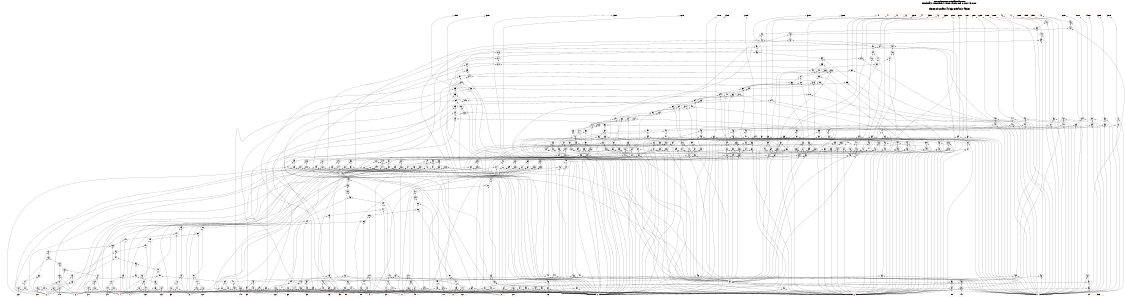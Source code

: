 # Network structure generated by ABC

digraph network {
size = "7.5,10";
center = true;
edge [dir = back];

{
  node [shape = plaintext];
  edge [style = invis];
  LevelTitle1 [label=""];
  LevelTitle2 [label=""];
  Level46 [label = ""];
  Level45 [label = ""];
  Level44 [label = ""];
  Level43 [label = ""];
  Level42 [label = ""];
  Level41 [label = ""];
  Level40 [label = ""];
  Level39 [label = ""];
  Level38 [label = ""];
  Level37 [label = ""];
  Level36 [label = ""];
  Level35 [label = ""];
  Level34 [label = ""];
  Level33 [label = ""];
  Level32 [label = ""];
  Level31 [label = ""];
  Level30 [label = ""];
  Level29 [label = ""];
  Level28 [label = ""];
  Level27 [label = ""];
  Level26 [label = ""];
  Level25 [label = ""];
  Level24 [label = ""];
  Level23 [label = ""];
  Level22 [label = ""];
  Level21 [label = ""];
  Level20 [label = ""];
  Level19 [label = ""];
  Level18 [label = ""];
  Level17 [label = ""];
  Level16 [label = ""];
  Level15 [label = ""];
  Level14 [label = ""];
  Level13 [label = ""];
  Level12 [label = ""];
  Level11 [label = ""];
  Level10 [label = ""];
  Level9 [label = ""];
  Level8 [label = ""];
  Level7 [label = ""];
  Level6 [label = ""];
  Level5 [label = ""];
  Level4 [label = ""];
  Level3 [label = ""];
  Level2 [label = ""];
  Level1 [label = ""];
  Level0 [label = ""];
  LevelTitle1 ->  LevelTitle2 ->  Level46 ->  Level45 ->  Level44 ->  Level43 ->  Level42 ->  Level41 ->  Level40 ->  Level39 ->  Level38 ->  Level37 ->  Level36 ->  Level35 ->  Level34 ->  Level33 ->  Level32 ->  Level31 ->  Level30 ->  Level29 ->  Level28 ->  Level27 ->  Level26 ->  Level25 ->  Level24 ->  Level23 ->  Level22 ->  Level21 ->  Level20 ->  Level19 ->  Level18 ->  Level17 ->  Level16 ->  Level15 ->  Level14 ->  Level13 ->  Level12 ->  Level11 ->  Level10 ->  Level9 ->  Level8 ->  Level7 ->  Level6 ->  Level5 ->  Level4 ->  Level3 ->  Level2 ->  Level1 ->  Level0;
}

{
  rank = same;
  LevelTitle1;
  title1 [shape=plaintext,
          fontsize=20,
          fontname = "Times-Roman",
          label="Network structure visualized by ABC\nBenchmark \"Min_Max9_4\". Time was Thu Oct  8 20:27:43 2020. "
         ];
}

{
  rank = same;
  LevelTitle2;
  title2 [shape=plaintext,
          fontsize=18,
          fontname = "Times-Roman",
          label="The network contains 440 logic nodes and 27 latches.\n"
         ];
}

{
  rank = same;
  Level46;
  Node14 [label = "40", shape = invtriangle, color = coral, fillcolor = coral];
  Node15 [label = "41", shape = invtriangle, color = coral, fillcolor = coral];
  Node16 [label = "42", shape = invtriangle, color = coral, fillcolor = coral];
  Node17 [label = "43", shape = invtriangle, color = coral, fillcolor = coral];
  Node18 [label = "44", shape = invtriangle, color = coral, fillcolor = coral];
  Node19 [label = "45", shape = invtriangle, color = coral, fillcolor = coral];
  Node20 [label = "46", shape = invtriangle, color = coral, fillcolor = coral];
  Node21 [label = "47", shape = invtriangle, color = coral, fillcolor = coral];
  Node22 [label = "48", shape = invtriangle, color = coral, fillcolor = coral];
  Node24 [label = "13L_in", shape = box, color = coral, fillcolor = coral];
  Node27 [label = "14L_in", shape = box, color = coral, fillcolor = coral];
  Node30 [label = "15L_in", shape = box, color = coral, fillcolor = coral];
  Node33 [label = "16L_in", shape = box, color = coral, fillcolor = coral];
  Node36 [label = "17L_in", shape = box, color = coral, fillcolor = coral];
  Node39 [label = "18L_in", shape = box, color = coral, fillcolor = coral];
  Node42 [label = "19L_in", shape = box, color = coral, fillcolor = coral];
  Node45 [label = "20L_in", shape = box, color = coral, fillcolor = coral];
  Node48 [label = "21L_in", shape = box, color = coral, fillcolor = coral];
  Node51 [label = "22L_in", shape = box, color = coral, fillcolor = coral];
  Node54 [label = "23L_in", shape = box, color = coral, fillcolor = coral];
  Node57 [label = "24L_in", shape = box, color = coral, fillcolor = coral];
  Node60 [label = "25L_in", shape = box, color = coral, fillcolor = coral];
  Node63 [label = "26L_in", shape = box, color = coral, fillcolor = coral];
  Node66 [label = "27L_in", shape = box, color = coral, fillcolor = coral];
  Node69 [label = "28L_in", shape = box, color = coral, fillcolor = coral];
  Node72 [label = "29L_in", shape = box, color = coral, fillcolor = coral];
  Node75 [label = "30L_in", shape = box, color = coral, fillcolor = coral];
  Node78 [label = "31L_in", shape = box, color = coral, fillcolor = coral];
  Node81 [label = "32L_in", shape = box, color = coral, fillcolor = coral];
  Node84 [label = "33L_in", shape = box, color = coral, fillcolor = coral];
  Node87 [label = "34L_in", shape = box, color = coral, fillcolor = coral];
  Node90 [label = "35L_in", shape = box, color = coral, fillcolor = coral];
  Node93 [label = "36L_in", shape = box, color = coral, fillcolor = coral];
  Node96 [label = "37L_in", shape = box, color = coral, fillcolor = coral];
  Node99 [label = "38L_in", shape = box, color = coral, fillcolor = coral];
  Node102 [label = "39L_in", shape = box, color = coral, fillcolor = coral];
}

{
  rank = same;
  Level45;
  Node426 [label = "426\n", shape = ellipse];
  Node435 [label = "435\n", shape = ellipse];
}

{
  rank = same;
  Level44;
  Node425 [label = "425\n", shape = ellipse];
  Node434 [label = "434\n", shape = ellipse];
}

{
  rank = same;
  Level43;
  Node400 [label = "400\n", shape = ellipse];
  Node423 [label = "423\n", shape = ellipse];
  Node432 [label = "432\n", shape = ellipse];
}

{
  rank = same;
  Level42;
  Node399 [label = "399\n", shape = ellipse];
  Node422 [label = "422\n", shape = ellipse];
  Node431 [label = "431\n", shape = ellipse];
}

{
  rank = same;
  Level41;
  Node374 [label = "374\n", shape = ellipse];
  Node397 [label = "397\n", shape = ellipse];
  Node420 [label = "420\n", shape = ellipse];
  Node429 [label = "429\n", shape = ellipse];
}

{
  rank = same;
  Level40;
  Node373 [label = "373\n", shape = ellipse];
  Node396 [label = "396\n", shape = ellipse];
  Node419 [label = "419\n", shape = ellipse];
  Node428 [label = "428\n", shape = ellipse];
}

{
  rank = same;
  Level39;
  Node348 [label = "348\n", shape = ellipse];
  Node371 [label = "371\n", shape = ellipse];
  Node394 [label = "394\n", shape = ellipse];
  Node414 [label = "414\n", shape = ellipse];
  Node418 [label = "418\n", shape = ellipse];
  Node427 [label = "427\n", shape = ellipse];
}

{
  rank = same;
  Level38;
  Node347 [label = "347\n", shape = ellipse];
  Node370 [label = "370\n", shape = ellipse];
  Node393 [label = "393\n", shape = ellipse];
  Node402 [label = "402\n", shape = ellipse];
}

{
  rank = same;
  Level37;
  Node322 [label = "322\n", shape = ellipse];
  Node345 [label = "345\n", shape = ellipse];
  Node368 [label = "368\n", shape = ellipse];
  Node388 [label = "388\n", shape = ellipse];
  Node392 [label = "392\n", shape = ellipse];
  Node401 [label = "401\n", shape = ellipse];
}

{
  rank = same;
  Level36;
  Node321 [label = "321\n", shape = ellipse];
  Node344 [label = "344\n", shape = ellipse];
  Node367 [label = "367\n", shape = ellipse];
  Node376 [label = "376\n", shape = ellipse];
}

{
  rank = same;
  Level35;
  Node296 [label = "296\n", shape = ellipse];
  Node319 [label = "319\n", shape = ellipse];
  Node342 [label = "342\n", shape = ellipse];
  Node362 [label = "362\n", shape = ellipse];
  Node366 [label = "366\n", shape = ellipse];
  Node375 [label = "375\n", shape = ellipse];
}

{
  rank = same;
  Level34;
  Node295 [label = "295\n", shape = ellipse];
  Node318 [label = "318\n", shape = ellipse];
  Node341 [label = "341\n", shape = ellipse];
  Node350 [label = "350\n", shape = ellipse];
}

{
  rank = same;
  Level33;
  Node270 [label = "270\n", shape = ellipse];
  Node293 [label = "293\n", shape = ellipse];
  Node316 [label = "316\n", shape = ellipse];
  Node336 [label = "336\n", shape = ellipse];
  Node340 [label = "340\n", shape = ellipse];
  Node349 [label = "349\n", shape = ellipse];
}

{
  rank = same;
  Level32;
  Node244 [label = "244\n", shape = ellipse];
  Node269 [label = "269\n", shape = ellipse];
  Node292 [label = "292\n", shape = ellipse];
  Node315 [label = "315\n", shape = ellipse];
  Node324 [label = "324\n", shape = ellipse];
}

{
  rank = same;
  Level31;
  Node243 [label = "243\n", shape = ellipse];
  Node267 [label = "267\n", shape = ellipse];
  Node290 [label = "290\n", shape = ellipse];
  Node310 [label = "310\n", shape = ellipse];
  Node314 [label = "314\n", shape = ellipse];
  Node323 [label = "323\n", shape = ellipse];
}

{
  rank = same;
  Level30;
  Node241 [label = "241\n", shape = ellipse];
  Node266 [label = "266\n", shape = ellipse];
  Node289 [label = "289\n", shape = ellipse];
  Node298 [label = "298\n", shape = ellipse];
}

{
  rank = same;
  Level29;
  Node240 [label = "240\n", shape = ellipse];
  Node264 [label = "264\n", shape = ellipse];
  Node284 [label = "284\n", shape = ellipse];
  Node288 [label = "288\n", shape = ellipse];
  Node297 [label = "297\n", shape = ellipse];
  Node468 [label = "468\n", shape = ellipse];
  Node474 [label = "474\n", shape = ellipse];
  Node480 [label = "480\n", shape = ellipse];
  Node486 [label = "486\n", shape = ellipse];
  Node492 [label = "492\n", shape = ellipse];
  Node498 [label = "498\n", shape = ellipse];
  Node504 [label = "504\n", shape = ellipse];
  Node510 [label = "510\n", shape = ellipse];
  Node516 [label = "516\n", shape = ellipse];
}

{
  rank = same;
  Level28;
  Node238 [label = "238\n", shape = ellipse];
  Node263 [label = "263\n", shape = ellipse];
  Node272 [label = "272\n", shape = ellipse];
  Node467 [label = "467\n", shape = ellipse];
  Node473 [label = "473\n", shape = ellipse];
  Node479 [label = "479\n", shape = ellipse];
  Node485 [label = "485\n", shape = ellipse];
  Node491 [label = "491\n", shape = ellipse];
  Node497 [label = "497\n", shape = ellipse];
  Node503 [label = "503\n", shape = ellipse];
  Node509 [label = "509\n", shape = ellipse];
  Node515 [label = "515\n", shape = ellipse];
}

{
  rank = same;
  Level27;
  Node237 [label = "237\n", shape = ellipse];
  Node258 [label = "258\n", shape = ellipse];
  Node262 [label = "262\n", shape = ellipse];
  Node271 [label = "271\n", shape = ellipse];
  Node466 [label = "466\n", shape = ellipse];
  Node472 [label = "472\n", shape = ellipse];
  Node478 [label = "478\n", shape = ellipse];
  Node484 [label = "484\n", shape = ellipse];
  Node490 [label = "490\n", shape = ellipse];
  Node496 [label = "496\n", shape = ellipse];
  Node502 [label = "502\n", shape = ellipse];
  Node508 [label = "508\n", shape = ellipse];
  Node514 [label = "514\n", shape = ellipse];
}

{
  rank = same;
  Level26;
  Node232 [label = "232\n", shape = ellipse];
  Node236 [label = "236\n", shape = ellipse];
  Node246 [label = "246\n", shape = ellipse];
  Node465 [label = "465\n", shape = ellipse];
  Node471 [label = "471\n", shape = ellipse];
  Node477 [label = "477\n", shape = ellipse];
  Node483 [label = "483\n", shape = ellipse];
  Node489 [label = "489\n", shape = ellipse];
  Node495 [label = "495\n", shape = ellipse];
  Node501 [label = "501\n", shape = ellipse];
  Node507 [label = "507\n", shape = ellipse];
  Node513 [label = "513\n", shape = ellipse];
  Node519 [label = "519\n", shape = ellipse];
  Node522 [label = "522\n", shape = ellipse];
  Node525 [label = "525\n", shape = ellipse];
  Node528 [label = "528\n", shape = ellipse];
  Node531 [label = "531\n", shape = ellipse];
  Node534 [label = "534\n", shape = ellipse];
  Node537 [label = "537\n", shape = ellipse];
  Node540 [label = "540\n", shape = ellipse];
  Node543 [label = "543\n", shape = ellipse];
}

{
  rank = same;
  Level25;
  Node231 [label = "231\n", shape = ellipse];
  Node235 [label = "235\n", shape = ellipse];
  Node245 [label = "245\n", shape = ellipse];
  Node257 [label = "257\n", shape = ellipse];
  Node261 [label = "261\n", shape = ellipse];
  Node283 [label = "283\n", shape = ellipse];
  Node287 [label = "287\n", shape = ellipse];
  Node309 [label = "309\n", shape = ellipse];
  Node313 [label = "313\n", shape = ellipse];
  Node335 [label = "335\n", shape = ellipse];
  Node339 [label = "339\n", shape = ellipse];
  Node361 [label = "361\n", shape = ellipse];
  Node365 [label = "365\n", shape = ellipse];
  Node387 [label = "387\n", shape = ellipse];
  Node391 [label = "391\n", shape = ellipse];
  Node413 [label = "413\n", shape = ellipse];
  Node417 [label = "417\n", shape = ellipse];
  Node464 [label = "464\n", shape = ellipse];
  Node470 [label = "470\n", shape = ellipse];
  Node476 [label = "476\n", shape = ellipse];
  Node482 [label = "482\n", shape = ellipse];
  Node488 [label = "488\n", shape = ellipse];
  Node494 [label = "494\n", shape = ellipse];
  Node500 [label = "500\n", shape = ellipse];
  Node506 [label = "506\n", shape = ellipse];
  Node512 [label = "512\n", shape = ellipse];
  Node518 [label = "518\n", shape = ellipse];
  Node521 [label = "521\n", shape = ellipse];
  Node524 [label = "524\n", shape = ellipse];
  Node527 [label = "527\n", shape = ellipse];
  Node530 [label = "530\n", shape = ellipse];
  Node533 [label = "533\n", shape = ellipse];
  Node536 [label = "536\n", shape = ellipse];
  Node539 [label = "539\n", shape = ellipse];
  Node542 [label = "542\n", shape = ellipse];
}

{
  rank = same;
  Level24;
  Node220 [label = "220\n", shape = ellipse];
  Node229 [label = "229\n", shape = ellipse];
  Node230 [label = "230\n", shape = ellipse];
  Node233 [label = "233\n", shape = ellipse];
  Node234 [label = "234\n", shape = ellipse];
  Node255 [label = "255\n", shape = ellipse];
  Node256 [label = "256\n", shape = ellipse];
  Node259 [label = "259\n", shape = ellipse];
  Node260 [label = "260\n", shape = ellipse];
  Node281 [label = "281\n", shape = ellipse];
  Node282 [label = "282\n", shape = ellipse];
  Node285 [label = "285\n", shape = ellipse];
  Node286 [label = "286\n", shape = ellipse];
  Node307 [label = "307\n", shape = ellipse];
  Node308 [label = "308\n", shape = ellipse];
  Node311 [label = "311\n", shape = ellipse];
  Node312 [label = "312\n", shape = ellipse];
  Node333 [label = "333\n", shape = ellipse];
  Node334 [label = "334\n", shape = ellipse];
  Node337 [label = "337\n", shape = ellipse];
  Node338 [label = "338\n", shape = ellipse];
  Node359 [label = "359\n", shape = ellipse];
  Node360 [label = "360\n", shape = ellipse];
  Node363 [label = "363\n", shape = ellipse];
  Node364 [label = "364\n", shape = ellipse];
  Node385 [label = "385\n", shape = ellipse];
  Node386 [label = "386\n", shape = ellipse];
  Node389 [label = "389\n", shape = ellipse];
  Node390 [label = "390\n", shape = ellipse];
  Node411 [label = "411\n", shape = ellipse];
  Node412 [label = "412\n", shape = ellipse];
  Node415 [label = "415\n", shape = ellipse];
  Node416 [label = "416\n", shape = ellipse];
  Node463 [label = "463\n", shape = ellipse];
  Node469 [label = "469\n", shape = ellipse];
  Node475 [label = "475\n", shape = ellipse];
  Node481 [label = "481\n", shape = ellipse];
  Node487 [label = "487\n", shape = ellipse];
  Node493 [label = "493\n", shape = ellipse];
  Node499 [label = "499\n", shape = ellipse];
  Node505 [label = "505\n", shape = ellipse];
  Node511 [label = "511\n", shape = ellipse];
  Node517 [label = "517\n", shape = ellipse];
  Node520 [label = "520\n", shape = ellipse];
  Node523 [label = "523\n", shape = ellipse];
  Node526 [label = "526\n", shape = ellipse];
  Node529 [label = "529\n", shape = ellipse];
  Node532 [label = "532\n", shape = ellipse];
  Node535 [label = "535\n", shape = ellipse];
  Node538 [label = "538\n", shape = ellipse];
  Node541 [label = "541\n", shape = ellipse];
}

{
  rank = same;
  Level23;
  Node162 [label = "162\n", shape = ellipse];
  Node219 [label = "219\n", shape = ellipse];
  Node224 [label = "224\n", shape = ellipse];
  Node228 [label = "228\n", shape = ellipse];
  Node250 [label = "250\n", shape = ellipse];
  Node254 [label = "254\n", shape = ellipse];
  Node276 [label = "276\n", shape = ellipse];
  Node280 [label = "280\n", shape = ellipse];
  Node302 [label = "302\n", shape = ellipse];
  Node306 [label = "306\n", shape = ellipse];
  Node328 [label = "328\n", shape = ellipse];
  Node332 [label = "332\n", shape = ellipse];
  Node354 [label = "354\n", shape = ellipse];
  Node358 [label = "358\n", shape = ellipse];
  Node380 [label = "380\n", shape = ellipse];
  Node384 [label = "384\n", shape = ellipse];
  Node406 [label = "406\n", shape = ellipse];
  Node410 [label = "410\n", shape = ellipse];
}

{
  rank = same;
  Level22;
  Node161 [label = "161\n", shape = ellipse];
  Node218 [label = "218\n", shape = ellipse];
  Node223 [label = "223\n", shape = ellipse];
  Node227 [label = "227\n", shape = ellipse];
  Node249 [label = "249\n", shape = ellipse];
  Node253 [label = "253\n", shape = ellipse];
  Node275 [label = "275\n", shape = ellipse];
  Node279 [label = "279\n", shape = ellipse];
  Node301 [label = "301\n", shape = ellipse];
  Node305 [label = "305\n", shape = ellipse];
  Node327 [label = "327\n", shape = ellipse];
  Node331 [label = "331\n", shape = ellipse];
  Node353 [label = "353\n", shape = ellipse];
  Node357 [label = "357\n", shape = ellipse];
  Node379 [label = "379\n", shape = ellipse];
  Node383 [label = "383\n", shape = ellipse];
  Node405 [label = "405\n", shape = ellipse];
  Node409 [label = "409\n", shape = ellipse];
}

{
  rank = same;
  Level21;
  Node159 [label = "159\n", shape = ellipse];
  Node160 [label = "160\n", shape = ellipse];
  Node216 [label = "216\n", shape = ellipse];
  Node217 [label = "217\n", shape = ellipse];
  Node221 [label = "221\n", shape = ellipse];
  Node222 [label = "222\n", shape = ellipse];
  Node225 [label = "225\n", shape = ellipse];
  Node226 [label = "226\n", shape = ellipse];
  Node247 [label = "247\n", shape = ellipse];
  Node248 [label = "248\n", shape = ellipse];
  Node251 [label = "251\n", shape = ellipse];
  Node252 [label = "252\n", shape = ellipse];
  Node273 [label = "273\n", shape = ellipse];
  Node274 [label = "274\n", shape = ellipse];
  Node277 [label = "277\n", shape = ellipse];
  Node278 [label = "278\n", shape = ellipse];
  Node299 [label = "299\n", shape = ellipse];
  Node300 [label = "300\n", shape = ellipse];
  Node303 [label = "303\n", shape = ellipse];
  Node304 [label = "304\n", shape = ellipse];
  Node325 [label = "325\n", shape = ellipse];
  Node326 [label = "326\n", shape = ellipse];
  Node329 [label = "329\n", shape = ellipse];
  Node330 [label = "330\n", shape = ellipse];
  Node351 [label = "351\n", shape = ellipse];
  Node352 [label = "352\n", shape = ellipse];
  Node355 [label = "355\n", shape = ellipse];
  Node356 [label = "356\n", shape = ellipse];
  Node377 [label = "377\n", shape = ellipse];
  Node378 [label = "378\n", shape = ellipse];
  Node381 [label = "381\n", shape = ellipse];
  Node382 [label = "382\n", shape = ellipse];
  Node403 [label = "403\n", shape = ellipse];
  Node404 [label = "404\n", shape = ellipse];
  Node407 [label = "407\n", shape = ellipse];
  Node408 [label = "408\n", shape = ellipse];
}

{
  rank = same;
  Level20;
  Node158 [label = "158\n", shape = ellipse];
  Node215 [label = "215\n", shape = ellipse];
}

{
  rank = same;
  Level19;
  Node155 [label = "155\n", shape = ellipse];
  Node214 [label = "214\n", shape = ellipse];
}

{
  rank = same;
  Level18;
  Node153 [label = "153\n", shape = ellipse];
  Node212 [label = "212\n", shape = ellipse];
}

{
  rank = same;
  Level17;
  Node152 [label = "152\n", shape = ellipse];
  Node211 [label = "211\n", shape = ellipse];
}

{
  rank = same;
  Level16;
  Node150 [label = "150\n", shape = ellipse];
  Node209 [label = "209\n", shape = ellipse];
}

{
  rank = same;
  Level15;
  Node149 [label = "149\n", shape = ellipse];
  Node208 [label = "208\n", shape = ellipse];
}

{
  rank = same;
  Level14;
  Node147 [label = "147\n", shape = ellipse];
  Node206 [label = "206\n", shape = ellipse];
}

{
  rank = same;
  Level13;
  Node146 [label = "146\n", shape = ellipse];
  Node205 [label = "205\n", shape = ellipse];
}

{
  rank = same;
  Level12;
  Node144 [label = "144\n", shape = ellipse];
  Node203 [label = "203\n", shape = ellipse];
}

{
  rank = same;
  Level11;
  Node143 [label = "143\n", shape = ellipse];
  Node202 [label = "202\n", shape = ellipse];
}

{
  rank = same;
  Level10;
  Node141 [label = "141\n", shape = ellipse];
  Node200 [label = "200\n", shape = ellipse];
}

{
  rank = same;
  Level9;
  Node140 [label = "140\n", shape = ellipse];
  Node199 [label = "199\n", shape = ellipse];
}

{
  rank = same;
  Level8;
  Node138 [label = "138\n", shape = ellipse];
  Node197 [label = "197\n", shape = ellipse];
}

{
  rank = same;
  Level7;
  Node137 [label = "137\n", shape = ellipse];
  Node196 [label = "196\n", shape = ellipse];
}

{
  rank = same;
  Level6;
  Node135 [label = "135\n", shape = ellipse];
  Node194 [label = "194\n", shape = ellipse];
}

{
  rank = same;
  Level5;
  Node134 [label = "134\n", shape = ellipse];
  Node193 [label = "193\n", shape = ellipse];
}

{
  rank = same;
  Level4;
  Node132 [label = "132\n", shape = ellipse];
  Node191 [label = "191\n", shape = ellipse];
}

{
  rank = same;
  Level3;
  Node131 [label = "131\n", shape = ellipse];
  Node133 [label = "133\n", shape = ellipse];
  Node136 [label = "136\n", shape = ellipse];
  Node139 [label = "139\n", shape = ellipse];
  Node142 [label = "142\n", shape = ellipse];
  Node145 [label = "145\n", shape = ellipse];
  Node148 [label = "148\n", shape = ellipse];
  Node151 [label = "151\n", shape = ellipse];
  Node154 [label = "154\n", shape = ellipse];
  Node190 [label = "190\n", shape = ellipse];
  Node192 [label = "192\n", shape = ellipse];
  Node195 [label = "195\n", shape = ellipse];
  Node198 [label = "198\n", shape = ellipse];
  Node201 [label = "201\n", shape = ellipse];
  Node204 [label = "204\n", shape = ellipse];
  Node207 [label = "207\n", shape = ellipse];
  Node210 [label = "210\n", shape = ellipse];
  Node213 [label = "213\n", shape = ellipse];
  Node438 [label = "438\n", shape = ellipse];
  Node441 [label = "441\n", shape = ellipse];
  Node444 [label = "444\n", shape = ellipse];
  Node447 [label = "447\n", shape = ellipse];
  Node450 [label = "450\n", shape = ellipse];
  Node453 [label = "453\n", shape = ellipse];
  Node456 [label = "456\n", shape = ellipse];
  Node459 [label = "459\n", shape = ellipse];
  Node462 [label = "462\n", shape = ellipse];
}

{
  rank = same;
  Level2;
  Node106 [label = "106\n", shape = ellipse];
  Node109 [label = "109\n", shape = ellipse];
  Node112 [label = "112\n", shape = ellipse];
  Node115 [label = "115\n", shape = ellipse];
  Node118 [label = "118\n", shape = ellipse];
  Node121 [label = "121\n", shape = ellipse];
  Node124 [label = "124\n", shape = ellipse];
  Node127 [label = "127\n", shape = ellipse];
  Node130 [label = "130\n", shape = ellipse];
  Node157 [label = "157\n", shape = ellipse];
  Node165 [label = "165\n", shape = ellipse];
  Node168 [label = "168\n", shape = ellipse];
  Node171 [label = "171\n", shape = ellipse];
  Node174 [label = "174\n", shape = ellipse];
  Node177 [label = "177\n", shape = ellipse];
  Node180 [label = "180\n", shape = ellipse];
  Node183 [label = "183\n", shape = ellipse];
  Node186 [label = "186\n", shape = ellipse];
  Node189 [label = "189\n", shape = ellipse];
  Node437 [label = "437\n", shape = ellipse];
  Node440 [label = "440\n", shape = ellipse];
  Node443 [label = "443\n", shape = ellipse];
  Node446 [label = "446\n", shape = ellipse];
  Node449 [label = "449\n", shape = ellipse];
  Node452 [label = "452\n", shape = ellipse];
  Node455 [label = "455\n", shape = ellipse];
  Node458 [label = "458\n", shape = ellipse];
  Node461 [label = "461\n", shape = ellipse];
}

{
  rank = same;
  Level1;
  Node104 [label = "104\n", shape = ellipse];
  Node105 [label = "105\n", shape = ellipse];
  Node107 [label = "107\n", shape = ellipse];
  Node108 [label = "108\n", shape = ellipse];
  Node110 [label = "110\n", shape = ellipse];
  Node111 [label = "111\n", shape = ellipse];
  Node113 [label = "113\n", shape = ellipse];
  Node114 [label = "114\n", shape = ellipse];
  Node116 [label = "116\n", shape = ellipse];
  Node117 [label = "117\n", shape = ellipse];
  Node119 [label = "119\n", shape = ellipse];
  Node120 [label = "120\n", shape = ellipse];
  Node122 [label = "122\n", shape = ellipse];
  Node123 [label = "123\n", shape = ellipse];
  Node125 [label = "125\n", shape = ellipse];
  Node126 [label = "126\n", shape = ellipse];
  Node128 [label = "128\n", shape = ellipse];
  Node129 [label = "129\n", shape = ellipse];
  Node156 [label = "156\n", shape = ellipse];
  Node163 [label = "163\n", shape = ellipse];
  Node164 [label = "164\n", shape = ellipse];
  Node166 [label = "166\n", shape = ellipse];
  Node167 [label = "167\n", shape = ellipse];
  Node169 [label = "169\n", shape = ellipse];
  Node170 [label = "170\n", shape = ellipse];
  Node172 [label = "172\n", shape = ellipse];
  Node173 [label = "173\n", shape = ellipse];
  Node175 [label = "175\n", shape = ellipse];
  Node176 [label = "176\n", shape = ellipse];
  Node178 [label = "178\n", shape = ellipse];
  Node179 [label = "179\n", shape = ellipse];
  Node181 [label = "181\n", shape = ellipse];
  Node182 [label = "182\n", shape = ellipse];
  Node184 [label = "184\n", shape = ellipse];
  Node185 [label = "185\n", shape = ellipse];
  Node187 [label = "187\n", shape = ellipse];
  Node188 [label = "188\n", shape = ellipse];
  Node239 [label = "239\n", shape = ellipse];
  Node242 [label = "242\n", shape = ellipse];
  Node265 [label = "265\n", shape = ellipse];
  Node268 [label = "268\n", shape = ellipse];
  Node291 [label = "291\n", shape = ellipse];
  Node294 [label = "294\n", shape = ellipse];
  Node317 [label = "317\n", shape = ellipse];
  Node320 [label = "320\n", shape = ellipse];
  Node343 [label = "343\n", shape = ellipse];
  Node346 [label = "346\n", shape = ellipse];
  Node369 [label = "369\n", shape = ellipse];
  Node372 [label = "372\n", shape = ellipse];
  Node395 [label = "395\n", shape = ellipse];
  Node398 [label = "398\n", shape = ellipse];
  Node421 [label = "421\n", shape = ellipse];
  Node424 [label = "424\n", shape = ellipse];
  Node430 [label = "430\n", shape = ellipse];
  Node433 [label = "433\n", shape = ellipse];
  Node436 [label = "436\n", shape = ellipse];
  Node439 [label = "439\n", shape = ellipse];
  Node442 [label = "442\n", shape = ellipse];
  Node445 [label = "445\n", shape = ellipse];
  Node448 [label = "448\n", shape = ellipse];
  Node451 [label = "451\n", shape = ellipse];
  Node454 [label = "454\n", shape = ellipse];
  Node457 [label = "457\n", shape = ellipse];
  Node460 [label = "460\n", shape = ellipse];
}

{
  rank = same;
  Level0;
  Node1 [label = "clock", shape = triangle, color = coral, fillcolor = coral];
  Node2 [label = "1", shape = triangle, color = coral, fillcolor = coral];
  Node3 [label = "2", shape = triangle, color = coral, fillcolor = coral];
  Node4 [label = "3", shape = triangle, color = coral, fillcolor = coral];
  Node5 [label = "4", shape = triangle, color = coral, fillcolor = coral];
  Node6 [label = "5", shape = triangle, color = coral, fillcolor = coral];
  Node7 [label = "6", shape = triangle, color = coral, fillcolor = coral];
  Node8 [label = "7", shape = triangle, color = coral, fillcolor = coral];
  Node9 [label = "8", shape = triangle, color = coral, fillcolor = coral];
  Node10 [label = "9", shape = triangle, color = coral, fillcolor = coral];
  Node11 [label = "10", shape = triangle, color = coral, fillcolor = coral];
  Node12 [label = "11", shape = triangle, color = coral, fillcolor = coral];
  Node13 [label = "12", shape = triangle, color = coral, fillcolor = coral];
  Node25 [label = "13L", shape = box, color = coral, fillcolor = coral];
  Node28 [label = "14L", shape = box, color = coral, fillcolor = coral];
  Node31 [label = "15L", shape = box, color = coral, fillcolor = coral];
  Node34 [label = "16L", shape = box, color = coral, fillcolor = coral];
  Node37 [label = "17L", shape = box, color = coral, fillcolor = coral];
  Node40 [label = "18L", shape = box, color = coral, fillcolor = coral];
  Node43 [label = "19L", shape = box, color = coral, fillcolor = coral];
  Node46 [label = "20L", shape = box, color = coral, fillcolor = coral];
  Node49 [label = "21L", shape = box, color = coral, fillcolor = coral];
  Node52 [label = "22L", shape = box, color = coral, fillcolor = coral];
  Node55 [label = "23L", shape = box, color = coral, fillcolor = coral];
  Node58 [label = "24L", shape = box, color = coral, fillcolor = coral];
  Node61 [label = "25L", shape = box, color = coral, fillcolor = coral];
  Node64 [label = "26L", shape = box, color = coral, fillcolor = coral];
  Node67 [label = "27L", shape = box, color = coral, fillcolor = coral];
  Node70 [label = "28L", shape = box, color = coral, fillcolor = coral];
  Node73 [label = "29L", shape = box, color = coral, fillcolor = coral];
  Node76 [label = "30L", shape = box, color = coral, fillcolor = coral];
  Node79 [label = "31L", shape = box, color = coral, fillcolor = coral];
  Node82 [label = "32L", shape = box, color = coral, fillcolor = coral];
  Node85 [label = "33L", shape = box, color = coral, fillcolor = coral];
  Node88 [label = "34L", shape = box, color = coral, fillcolor = coral];
  Node91 [label = "35L", shape = box, color = coral, fillcolor = coral];
  Node94 [label = "36L", shape = box, color = coral, fillcolor = coral];
  Node97 [label = "37L", shape = box, color = coral, fillcolor = coral];
  Node100 [label = "38L", shape = box, color = coral, fillcolor = coral];
  Node103 [label = "39L", shape = box, color = coral, fillcolor = coral];
}

title1 -> title2 [style = invis];
title2 -> Node14 [style = invis];
title2 -> Node15 [style = invis];
title2 -> Node16 [style = invis];
title2 -> Node17 [style = invis];
title2 -> Node18 [style = invis];
title2 -> Node19 [style = invis];
title2 -> Node20 [style = invis];
title2 -> Node21 [style = invis];
title2 -> Node22 [style = invis];
title2 -> Node24 [style = invis];
title2 -> Node27 [style = invis];
title2 -> Node30 [style = invis];
title2 -> Node33 [style = invis];
title2 -> Node36 [style = invis];
title2 -> Node39 [style = invis];
title2 -> Node42 [style = invis];
title2 -> Node45 [style = invis];
title2 -> Node48 [style = invis];
title2 -> Node51 [style = invis];
title2 -> Node54 [style = invis];
title2 -> Node57 [style = invis];
title2 -> Node60 [style = invis];
title2 -> Node63 [style = invis];
title2 -> Node66 [style = invis];
title2 -> Node69 [style = invis];
title2 -> Node72 [style = invis];
title2 -> Node75 [style = invis];
title2 -> Node78 [style = invis];
title2 -> Node81 [style = invis];
title2 -> Node84 [style = invis];
title2 -> Node87 [style = invis];
title2 -> Node90 [style = invis];
title2 -> Node93 [style = invis];
title2 -> Node96 [style = invis];
title2 -> Node99 [style = invis];
title2 -> Node102 [style = invis];
Node14 -> Node15 [style = invis];
Node15 -> Node16 [style = invis];
Node16 -> Node17 [style = invis];
Node17 -> Node18 [style = invis];
Node18 -> Node19 [style = invis];
Node19 -> Node20 [style = invis];
Node20 -> Node21 [style = invis];
Node21 -> Node22 [style = invis];
Node14 -> Node244 [style = solid];
Node15 -> Node270 [style = solid];
Node16 -> Node296 [style = solid];
Node17 -> Node322 [style = solid];
Node18 -> Node348 [style = solid];
Node19 -> Node374 [style = solid];
Node20 -> Node400 [style = solid];
Node21 -> Node426 [style = solid];
Node22 -> Node435 [style = solid];
Node24 -> Node438 [style = solid];
Node27 -> Node441 [style = solid];
Node30 -> Node444 [style = solid];
Node33 -> Node447 [style = solid];
Node36 -> Node450 [style = solid];
Node39 -> Node453 [style = solid];
Node42 -> Node456 [style = solid];
Node45 -> Node459 [style = solid];
Node48 -> Node462 [style = solid];
Node51 -> Node468 [style = solid];
Node54 -> Node474 [style = solid];
Node57 -> Node480 [style = solid];
Node60 -> Node486 [style = solid];
Node63 -> Node492 [style = solid];
Node66 -> Node498 [style = solid];
Node69 -> Node504 [style = solid];
Node72 -> Node510 [style = solid];
Node75 -> Node516 [style = solid];
Node78 -> Node519 [style = solid];
Node81 -> Node522 [style = solid];
Node84 -> Node525 [style = solid];
Node87 -> Node528 [style = solid];
Node90 -> Node531 [style = solid];
Node93 -> Node534 [style = solid];
Node96 -> Node537 [style = solid];
Node99 -> Node540 [style = solid];
Node102 -> Node543 [style = solid];
Node104 -> Node13 [style = solid];
Node104 -> Node103 [style = solid];
Node105 -> Node13 [style = solid];
Node105 -> Node103 [style = solid];
Node106 -> Node104 [style = solid];
Node106 -> Node105 [style = solid];
Node107 -> Node12 [style = solid];
Node107 -> Node100 [style = solid];
Node108 -> Node12 [style = solid];
Node108 -> Node100 [style = solid];
Node109 -> Node107 [style = solid];
Node109 -> Node108 [style = solid];
Node110 -> Node11 [style = solid];
Node110 -> Node97 [style = solid];
Node111 -> Node11 [style = solid];
Node111 -> Node97 [style = solid];
Node112 -> Node110 [style = solid];
Node112 -> Node111 [style = solid];
Node113 -> Node10 [style = solid];
Node113 -> Node94 [style = solid];
Node114 -> Node10 [style = solid];
Node114 -> Node94 [style = solid];
Node115 -> Node113 [style = solid];
Node115 -> Node114 [style = solid];
Node116 -> Node9 [style = solid];
Node116 -> Node91 [style = solid];
Node117 -> Node9 [style = solid];
Node117 -> Node91 [style = solid];
Node118 -> Node116 [style = solid];
Node118 -> Node117 [style = solid];
Node119 -> Node8 [style = solid];
Node119 -> Node88 [style = solid];
Node120 -> Node8 [style = solid];
Node120 -> Node88 [style = solid];
Node121 -> Node119 [style = solid];
Node121 -> Node120 [style = solid];
Node122 -> Node7 [style = solid];
Node122 -> Node85 [style = solid];
Node123 -> Node7 [style = solid];
Node123 -> Node85 [style = solid];
Node124 -> Node122 [style = solid];
Node124 -> Node123 [style = solid];
Node125 -> Node6 [style = solid];
Node125 -> Node82 [style = solid];
Node126 -> Node6 [style = solid];
Node126 -> Node82 [style = solid];
Node127 -> Node125 [style = solid];
Node127 -> Node126 [style = solid];
Node128 -> Node5 [style = solid];
Node128 -> Node79 [style = solid];
Node129 -> Node5 [style = solid];
Node129 -> Node79 [style = solid];
Node130 -> Node128 [style = solid];
Node130 -> Node129 [style = solid];
Node131 -> Node5 [style = solid];
Node131 -> Node130 [style = solid];
Node132 -> Node127 [style = solid];
Node132 -> Node131 [style = solid];
Node133 -> Node6 [style = solid];
Node133 -> Node127 [style = solid];
Node134 -> Node132 [style = solid];
Node134 -> Node133 [style = solid];
Node135 -> Node124 [style = solid];
Node135 -> Node134 [style = solid];
Node136 -> Node7 [style = solid];
Node136 -> Node124 [style = solid];
Node137 -> Node135 [style = solid];
Node137 -> Node136 [style = solid];
Node138 -> Node121 [style = solid];
Node138 -> Node137 [style = solid];
Node139 -> Node8 [style = solid];
Node139 -> Node121 [style = solid];
Node140 -> Node138 [style = solid];
Node140 -> Node139 [style = solid];
Node141 -> Node118 [style = solid];
Node141 -> Node140 [style = solid];
Node142 -> Node9 [style = solid];
Node142 -> Node118 [style = solid];
Node143 -> Node141 [style = solid];
Node143 -> Node142 [style = solid];
Node144 -> Node115 [style = solid];
Node144 -> Node143 [style = solid];
Node145 -> Node10 [style = solid];
Node145 -> Node115 [style = solid];
Node146 -> Node144 [style = solid];
Node146 -> Node145 [style = solid];
Node147 -> Node112 [style = solid];
Node147 -> Node146 [style = solid];
Node148 -> Node11 [style = solid];
Node148 -> Node112 [style = solid];
Node149 -> Node147 [style = solid];
Node149 -> Node148 [style = solid];
Node150 -> Node109 [style = solid];
Node150 -> Node149 [style = solid];
Node151 -> Node12 [style = solid];
Node151 -> Node109 [style = solid];
Node152 -> Node150 [style = solid];
Node152 -> Node151 [style = solid];
Node153 -> Node106 [style = solid];
Node153 -> Node152 [style = solid];
Node154 -> Node13 [style = solid];
Node154 -> Node106 [style = solid];
Node155 -> Node153 [style = solid];
Node155 -> Node154 [style = solid];
Node156 -> Node3 [style = solid];
Node156 -> Node4 [style = solid];
Node157 -> Node2 [style = solid];
Node157 -> Node156 [style = solid];
Node158 -> Node155 [style = solid];
Node158 -> Node157 [style = solid];
Node159 -> Node79 [style = solid];
Node159 -> Node158 [style = solid];
Node160 -> Node5 [style = solid];
Node160 -> Node158 [style = solid];
Node161 -> Node159 [style = solid];
Node161 -> Node160 [style = solid];
Node162 -> Node157 [style = solid];
Node162 -> Node161 [style = solid];
Node163 -> Node13 [style = solid];
Node163 -> Node76 [style = solid];
Node164 -> Node13 [style = solid];
Node164 -> Node76 [style = solid];
Node165 -> Node163 [style = solid];
Node165 -> Node164 [style = solid];
Node166 -> Node12 [style = solid];
Node166 -> Node73 [style = solid];
Node167 -> Node12 [style = solid];
Node167 -> Node73 [style = solid];
Node168 -> Node166 [style = solid];
Node168 -> Node167 [style = solid];
Node169 -> Node11 [style = solid];
Node169 -> Node70 [style = solid];
Node170 -> Node11 [style = solid];
Node170 -> Node70 [style = solid];
Node171 -> Node169 [style = solid];
Node171 -> Node170 [style = solid];
Node172 -> Node10 [style = solid];
Node172 -> Node67 [style = solid];
Node173 -> Node10 [style = solid];
Node173 -> Node67 [style = solid];
Node174 -> Node172 [style = solid];
Node174 -> Node173 [style = solid];
Node175 -> Node9 [style = solid];
Node175 -> Node64 [style = solid];
Node176 -> Node9 [style = solid];
Node176 -> Node64 [style = solid];
Node177 -> Node175 [style = solid];
Node177 -> Node176 [style = solid];
Node178 -> Node8 [style = solid];
Node178 -> Node61 [style = solid];
Node179 -> Node8 [style = solid];
Node179 -> Node61 [style = solid];
Node180 -> Node178 [style = solid];
Node180 -> Node179 [style = solid];
Node181 -> Node7 [style = solid];
Node181 -> Node58 [style = solid];
Node182 -> Node7 [style = solid];
Node182 -> Node58 [style = solid];
Node183 -> Node181 [style = solid];
Node183 -> Node182 [style = solid];
Node184 -> Node6 [style = solid];
Node184 -> Node55 [style = solid];
Node185 -> Node6 [style = solid];
Node185 -> Node55 [style = solid];
Node186 -> Node184 [style = solid];
Node186 -> Node185 [style = solid];
Node187 -> Node5 [style = solid];
Node187 -> Node52 [style = solid];
Node188 -> Node5 [style = solid];
Node188 -> Node52 [style = solid];
Node189 -> Node187 [style = solid];
Node189 -> Node188 [style = solid];
Node190 -> Node5 [style = solid];
Node190 -> Node189 [style = solid];
Node191 -> Node186 [style = solid];
Node191 -> Node190 [style = solid];
Node192 -> Node6 [style = solid];
Node192 -> Node186 [style = solid];
Node193 -> Node191 [style = solid];
Node193 -> Node192 [style = solid];
Node194 -> Node183 [style = solid];
Node194 -> Node193 [style = solid];
Node195 -> Node7 [style = solid];
Node195 -> Node183 [style = solid];
Node196 -> Node194 [style = solid];
Node196 -> Node195 [style = solid];
Node197 -> Node180 [style = solid];
Node197 -> Node196 [style = solid];
Node198 -> Node8 [style = solid];
Node198 -> Node180 [style = solid];
Node199 -> Node197 [style = solid];
Node199 -> Node198 [style = solid];
Node200 -> Node177 [style = solid];
Node200 -> Node199 [style = solid];
Node201 -> Node9 [style = solid];
Node201 -> Node177 [style = solid];
Node202 -> Node200 [style = solid];
Node202 -> Node201 [style = solid];
Node203 -> Node174 [style = solid];
Node203 -> Node202 [style = solid];
Node204 -> Node10 [style = solid];
Node204 -> Node174 [style = solid];
Node205 -> Node203 [style = solid];
Node205 -> Node204 [style = solid];
Node206 -> Node171 [style = solid];
Node206 -> Node205 [style = solid];
Node207 -> Node11 [style = solid];
Node207 -> Node171 [style = solid];
Node208 -> Node206 [style = solid];
Node208 -> Node207 [style = solid];
Node209 -> Node168 [style = solid];
Node209 -> Node208 [style = solid];
Node210 -> Node12 [style = solid];
Node210 -> Node168 [style = solid];
Node211 -> Node209 [style = solid];
Node211 -> Node210 [style = solid];
Node212 -> Node165 [style = solid];
Node212 -> Node211 [style = solid];
Node213 -> Node13 [style = solid];
Node213 -> Node165 [style = solid];
Node214 -> Node212 [style = solid];
Node214 -> Node213 [style = solid];
Node215 -> Node157 [style = solid];
Node215 -> Node214 [style = solid];
Node216 -> Node52 [style = solid];
Node216 -> Node215 [style = solid];
Node217 -> Node5 [style = solid];
Node217 -> Node215 [style = solid];
Node218 -> Node216 [style = solid];
Node218 -> Node217 [style = solid];
Node219 -> Node157 [style = solid];
Node219 -> Node218 [style = solid];
Node220 -> Node162 [style = solid];
Node220 -> Node219 [style = solid];
Node221 -> Node82 [style = solid];
Node221 -> Node158 [style = solid];
Node222 -> Node6 [style = solid];
Node222 -> Node158 [style = solid];
Node223 -> Node221 [style = solid];
Node223 -> Node222 [style = solid];
Node224 -> Node157 [style = solid];
Node224 -> Node223 [style = solid];
Node225 -> Node55 [style = solid];
Node225 -> Node215 [style = solid];
Node226 -> Node6 [style = solid];
Node226 -> Node215 [style = solid];
Node227 -> Node225 [style = solid];
Node227 -> Node226 [style = solid];
Node228 -> Node157 [style = solid];
Node228 -> Node227 [style = solid];
Node229 -> Node224 [style = solid];
Node229 -> Node228 [style = solid];
Node230 -> Node224 [style = solid];
Node230 -> Node228 [style = solid];
Node231 -> Node229 [style = solid];
Node231 -> Node230 [style = solid];
Node232 -> Node220 [style = solid];
Node232 -> Node231 [style = solid];
Node233 -> Node224 [style = solid];
Node233 -> Node228 [style = solid];
Node234 -> Node224 [style = solid];
Node234 -> Node228 [style = solid];
Node235 -> Node233 [style = solid];
Node235 -> Node234 [style = solid];
Node236 -> Node220 [style = solid];
Node236 -> Node235 [style = solid];
Node237 -> Node232 [style = solid];
Node237 -> Node236 [style = solid];
Node238 -> Node4 [style = solid];
Node238 -> Node237 [style = solid];
Node239 -> Node4 [style = solid];
Node239 -> Node5 [style = solid];
Node240 -> Node238 [style = solid];
Node240 -> Node239 [style = solid];
Node241 -> Node3 [style = solid];
Node241 -> Node240 [style = solid];
Node242 -> Node3 [style = solid];
Node242 -> Node25 [style = solid];
Node243 -> Node241 [style = solid];
Node243 -> Node242 [style = solid];
Node244 -> Node2 [style = solid];
Node244 -> Node243 [style = solid];
Node245 -> Node220 [style = solid];
Node245 -> Node229 [style = solid];
Node246 -> Node230 [style = solid];
Node246 -> Node245 [style = solid];
Node247 -> Node85 [style = solid];
Node247 -> Node158 [style = solid];
Node248 -> Node7 [style = solid];
Node248 -> Node158 [style = solid];
Node249 -> Node247 [style = solid];
Node249 -> Node248 [style = solid];
Node250 -> Node157 [style = solid];
Node250 -> Node249 [style = solid];
Node251 -> Node58 [style = solid];
Node251 -> Node215 [style = solid];
Node252 -> Node7 [style = solid];
Node252 -> Node215 [style = solid];
Node253 -> Node251 [style = solid];
Node253 -> Node252 [style = solid];
Node254 -> Node157 [style = solid];
Node254 -> Node253 [style = solid];
Node255 -> Node250 [style = solid];
Node255 -> Node254 [style = solid];
Node256 -> Node250 [style = solid];
Node256 -> Node254 [style = solid];
Node257 -> Node255 [style = solid];
Node257 -> Node256 [style = solid];
Node258 -> Node246 [style = solid];
Node258 -> Node257 [style = solid];
Node259 -> Node250 [style = solid];
Node259 -> Node254 [style = solid];
Node260 -> Node250 [style = solid];
Node260 -> Node254 [style = solid];
Node261 -> Node259 [style = solid];
Node261 -> Node260 [style = solid];
Node262 -> Node246 [style = solid];
Node262 -> Node261 [style = solid];
Node263 -> Node258 [style = solid];
Node263 -> Node262 [style = solid];
Node264 -> Node4 [style = solid];
Node264 -> Node263 [style = solid];
Node265 -> Node4 [style = solid];
Node265 -> Node6 [style = solid];
Node266 -> Node264 [style = solid];
Node266 -> Node265 [style = solid];
Node267 -> Node3 [style = solid];
Node267 -> Node266 [style = solid];
Node268 -> Node3 [style = solid];
Node268 -> Node28 [style = solid];
Node269 -> Node267 [style = solid];
Node269 -> Node268 [style = solid];
Node270 -> Node2 [style = solid];
Node270 -> Node269 [style = solid];
Node271 -> Node246 [style = solid];
Node271 -> Node255 [style = solid];
Node272 -> Node256 [style = solid];
Node272 -> Node271 [style = solid];
Node273 -> Node88 [style = solid];
Node273 -> Node158 [style = solid];
Node274 -> Node8 [style = solid];
Node274 -> Node158 [style = solid];
Node275 -> Node273 [style = solid];
Node275 -> Node274 [style = solid];
Node276 -> Node157 [style = solid];
Node276 -> Node275 [style = solid];
Node277 -> Node61 [style = solid];
Node277 -> Node215 [style = solid];
Node278 -> Node8 [style = solid];
Node278 -> Node215 [style = solid];
Node279 -> Node277 [style = solid];
Node279 -> Node278 [style = solid];
Node280 -> Node157 [style = solid];
Node280 -> Node279 [style = solid];
Node281 -> Node276 [style = solid];
Node281 -> Node280 [style = solid];
Node282 -> Node276 [style = solid];
Node282 -> Node280 [style = solid];
Node283 -> Node281 [style = solid];
Node283 -> Node282 [style = solid];
Node284 -> Node272 [style = solid];
Node284 -> Node283 [style = solid];
Node285 -> Node276 [style = solid];
Node285 -> Node280 [style = solid];
Node286 -> Node276 [style = solid];
Node286 -> Node280 [style = solid];
Node287 -> Node285 [style = solid];
Node287 -> Node286 [style = solid];
Node288 -> Node272 [style = solid];
Node288 -> Node287 [style = solid];
Node289 -> Node284 [style = solid];
Node289 -> Node288 [style = solid];
Node290 -> Node4 [style = solid];
Node290 -> Node289 [style = solid];
Node291 -> Node4 [style = solid];
Node291 -> Node7 [style = solid];
Node292 -> Node290 [style = solid];
Node292 -> Node291 [style = solid];
Node293 -> Node3 [style = solid];
Node293 -> Node292 [style = solid];
Node294 -> Node3 [style = solid];
Node294 -> Node31 [style = solid];
Node295 -> Node293 [style = solid];
Node295 -> Node294 [style = solid];
Node296 -> Node2 [style = solid];
Node296 -> Node295 [style = solid];
Node297 -> Node272 [style = solid];
Node297 -> Node281 [style = solid];
Node298 -> Node282 [style = solid];
Node298 -> Node297 [style = solid];
Node299 -> Node91 [style = solid];
Node299 -> Node158 [style = solid];
Node300 -> Node9 [style = solid];
Node300 -> Node158 [style = solid];
Node301 -> Node299 [style = solid];
Node301 -> Node300 [style = solid];
Node302 -> Node157 [style = solid];
Node302 -> Node301 [style = solid];
Node303 -> Node64 [style = solid];
Node303 -> Node215 [style = solid];
Node304 -> Node9 [style = solid];
Node304 -> Node215 [style = solid];
Node305 -> Node303 [style = solid];
Node305 -> Node304 [style = solid];
Node306 -> Node157 [style = solid];
Node306 -> Node305 [style = solid];
Node307 -> Node302 [style = solid];
Node307 -> Node306 [style = solid];
Node308 -> Node302 [style = solid];
Node308 -> Node306 [style = solid];
Node309 -> Node307 [style = solid];
Node309 -> Node308 [style = solid];
Node310 -> Node298 [style = solid];
Node310 -> Node309 [style = solid];
Node311 -> Node302 [style = solid];
Node311 -> Node306 [style = solid];
Node312 -> Node302 [style = solid];
Node312 -> Node306 [style = solid];
Node313 -> Node311 [style = solid];
Node313 -> Node312 [style = solid];
Node314 -> Node298 [style = solid];
Node314 -> Node313 [style = solid];
Node315 -> Node310 [style = solid];
Node315 -> Node314 [style = solid];
Node316 -> Node4 [style = solid];
Node316 -> Node315 [style = solid];
Node317 -> Node4 [style = solid];
Node317 -> Node8 [style = solid];
Node318 -> Node316 [style = solid];
Node318 -> Node317 [style = solid];
Node319 -> Node3 [style = solid];
Node319 -> Node318 [style = solid];
Node320 -> Node3 [style = solid];
Node320 -> Node34 [style = solid];
Node321 -> Node319 [style = solid];
Node321 -> Node320 [style = solid];
Node322 -> Node2 [style = solid];
Node322 -> Node321 [style = solid];
Node323 -> Node298 [style = solid];
Node323 -> Node307 [style = solid];
Node324 -> Node308 [style = solid];
Node324 -> Node323 [style = solid];
Node325 -> Node94 [style = solid];
Node325 -> Node158 [style = solid];
Node326 -> Node10 [style = solid];
Node326 -> Node158 [style = solid];
Node327 -> Node325 [style = solid];
Node327 -> Node326 [style = solid];
Node328 -> Node157 [style = solid];
Node328 -> Node327 [style = solid];
Node329 -> Node67 [style = solid];
Node329 -> Node215 [style = solid];
Node330 -> Node10 [style = solid];
Node330 -> Node215 [style = solid];
Node331 -> Node329 [style = solid];
Node331 -> Node330 [style = solid];
Node332 -> Node157 [style = solid];
Node332 -> Node331 [style = solid];
Node333 -> Node328 [style = solid];
Node333 -> Node332 [style = solid];
Node334 -> Node328 [style = solid];
Node334 -> Node332 [style = solid];
Node335 -> Node333 [style = solid];
Node335 -> Node334 [style = solid];
Node336 -> Node324 [style = solid];
Node336 -> Node335 [style = solid];
Node337 -> Node328 [style = solid];
Node337 -> Node332 [style = solid];
Node338 -> Node328 [style = solid];
Node338 -> Node332 [style = solid];
Node339 -> Node337 [style = solid];
Node339 -> Node338 [style = solid];
Node340 -> Node324 [style = solid];
Node340 -> Node339 [style = solid];
Node341 -> Node336 [style = solid];
Node341 -> Node340 [style = solid];
Node342 -> Node4 [style = solid];
Node342 -> Node341 [style = solid];
Node343 -> Node4 [style = solid];
Node343 -> Node9 [style = solid];
Node344 -> Node342 [style = solid];
Node344 -> Node343 [style = solid];
Node345 -> Node3 [style = solid];
Node345 -> Node344 [style = solid];
Node346 -> Node3 [style = solid];
Node346 -> Node37 [style = solid];
Node347 -> Node345 [style = solid];
Node347 -> Node346 [style = solid];
Node348 -> Node2 [style = solid];
Node348 -> Node347 [style = solid];
Node349 -> Node324 [style = solid];
Node349 -> Node333 [style = solid];
Node350 -> Node334 [style = solid];
Node350 -> Node349 [style = solid];
Node351 -> Node97 [style = solid];
Node351 -> Node158 [style = solid];
Node352 -> Node11 [style = solid];
Node352 -> Node158 [style = solid];
Node353 -> Node351 [style = solid];
Node353 -> Node352 [style = solid];
Node354 -> Node157 [style = solid];
Node354 -> Node353 [style = solid];
Node355 -> Node70 [style = solid];
Node355 -> Node215 [style = solid];
Node356 -> Node11 [style = solid];
Node356 -> Node215 [style = solid];
Node357 -> Node355 [style = solid];
Node357 -> Node356 [style = solid];
Node358 -> Node157 [style = solid];
Node358 -> Node357 [style = solid];
Node359 -> Node354 [style = solid];
Node359 -> Node358 [style = solid];
Node360 -> Node354 [style = solid];
Node360 -> Node358 [style = solid];
Node361 -> Node359 [style = solid];
Node361 -> Node360 [style = solid];
Node362 -> Node350 [style = solid];
Node362 -> Node361 [style = solid];
Node363 -> Node354 [style = solid];
Node363 -> Node358 [style = solid];
Node364 -> Node354 [style = solid];
Node364 -> Node358 [style = solid];
Node365 -> Node363 [style = solid];
Node365 -> Node364 [style = solid];
Node366 -> Node350 [style = solid];
Node366 -> Node365 [style = solid];
Node367 -> Node362 [style = solid];
Node367 -> Node366 [style = solid];
Node368 -> Node4 [style = solid];
Node368 -> Node367 [style = solid];
Node369 -> Node4 [style = solid];
Node369 -> Node10 [style = solid];
Node370 -> Node368 [style = solid];
Node370 -> Node369 [style = solid];
Node371 -> Node3 [style = solid];
Node371 -> Node370 [style = solid];
Node372 -> Node3 [style = solid];
Node372 -> Node40 [style = solid];
Node373 -> Node371 [style = solid];
Node373 -> Node372 [style = solid];
Node374 -> Node2 [style = solid];
Node374 -> Node373 [style = solid];
Node375 -> Node350 [style = solid];
Node375 -> Node359 [style = solid];
Node376 -> Node360 [style = solid];
Node376 -> Node375 [style = solid];
Node377 -> Node100 [style = solid];
Node377 -> Node158 [style = solid];
Node378 -> Node12 [style = solid];
Node378 -> Node158 [style = solid];
Node379 -> Node377 [style = solid];
Node379 -> Node378 [style = solid];
Node380 -> Node157 [style = solid];
Node380 -> Node379 [style = solid];
Node381 -> Node73 [style = solid];
Node381 -> Node215 [style = solid];
Node382 -> Node12 [style = solid];
Node382 -> Node215 [style = solid];
Node383 -> Node381 [style = solid];
Node383 -> Node382 [style = solid];
Node384 -> Node157 [style = solid];
Node384 -> Node383 [style = solid];
Node385 -> Node380 [style = solid];
Node385 -> Node384 [style = solid];
Node386 -> Node380 [style = solid];
Node386 -> Node384 [style = solid];
Node387 -> Node385 [style = solid];
Node387 -> Node386 [style = solid];
Node388 -> Node376 [style = solid];
Node388 -> Node387 [style = solid];
Node389 -> Node380 [style = solid];
Node389 -> Node384 [style = solid];
Node390 -> Node380 [style = solid];
Node390 -> Node384 [style = solid];
Node391 -> Node389 [style = solid];
Node391 -> Node390 [style = solid];
Node392 -> Node376 [style = solid];
Node392 -> Node391 [style = solid];
Node393 -> Node388 [style = solid];
Node393 -> Node392 [style = solid];
Node394 -> Node4 [style = solid];
Node394 -> Node393 [style = solid];
Node395 -> Node4 [style = solid];
Node395 -> Node11 [style = solid];
Node396 -> Node394 [style = solid];
Node396 -> Node395 [style = solid];
Node397 -> Node3 [style = solid];
Node397 -> Node396 [style = solid];
Node398 -> Node3 [style = solid];
Node398 -> Node43 [style = solid];
Node399 -> Node397 [style = solid];
Node399 -> Node398 [style = solid];
Node400 -> Node2 [style = solid];
Node400 -> Node399 [style = solid];
Node401 -> Node376 [style = solid];
Node401 -> Node385 [style = solid];
Node402 -> Node386 [style = solid];
Node402 -> Node401 [style = solid];
Node403 -> Node103 [style = solid];
Node403 -> Node158 [style = solid];
Node404 -> Node13 [style = solid];
Node404 -> Node158 [style = solid];
Node405 -> Node403 [style = solid];
Node405 -> Node404 [style = solid];
Node406 -> Node157 [style = solid];
Node406 -> Node405 [style = solid];
Node407 -> Node76 [style = solid];
Node407 -> Node215 [style = solid];
Node408 -> Node13 [style = solid];
Node408 -> Node215 [style = solid];
Node409 -> Node407 [style = solid];
Node409 -> Node408 [style = solid];
Node410 -> Node157 [style = solid];
Node410 -> Node409 [style = solid];
Node411 -> Node406 [style = solid];
Node411 -> Node410 [style = solid];
Node412 -> Node406 [style = solid];
Node412 -> Node410 [style = solid];
Node413 -> Node411 [style = solid];
Node413 -> Node412 [style = solid];
Node414 -> Node402 [style = solid];
Node414 -> Node413 [style = solid];
Node415 -> Node406 [style = solid];
Node415 -> Node410 [style = solid];
Node416 -> Node406 [style = solid];
Node416 -> Node410 [style = solid];
Node417 -> Node415 [style = solid];
Node417 -> Node416 [style = solid];
Node418 -> Node402 [style = solid];
Node418 -> Node417 [style = solid];
Node419 -> Node414 [style = solid];
Node419 -> Node418 [style = solid];
Node420 -> Node4 [style = solid];
Node420 -> Node419 [style = solid];
Node421 -> Node4 [style = solid];
Node421 -> Node12 [style = solid];
Node422 -> Node420 [style = solid];
Node422 -> Node421 [style = solid];
Node423 -> Node3 [style = solid];
Node423 -> Node422 [style = solid];
Node424 -> Node3 [style = solid];
Node424 -> Node46 [style = solid];
Node425 -> Node423 [style = solid];
Node425 -> Node424 [style = solid];
Node426 -> Node2 [style = solid];
Node426 -> Node425 [style = solid];
Node427 -> Node402 [style = solid];
Node427 -> Node411 [style = solid];
Node428 -> Node412 [style = solid];
Node428 -> Node427 [style = solid];
Node429 -> Node4 [style = solid];
Node429 -> Node428 [style = solid];
Node430 -> Node4 [style = solid];
Node430 -> Node13 [style = solid];
Node431 -> Node429 [style = solid];
Node431 -> Node430 [style = solid];
Node432 -> Node3 [style = solid];
Node432 -> Node431 [style = solid];
Node433 -> Node3 [style = solid];
Node433 -> Node49 [style = solid];
Node434 -> Node432 [style = solid];
Node434 -> Node433 [style = solid];
Node435 -> Node2 [style = solid];
Node435 -> Node434 [style = solid];
Node436 -> Node3 [style = solid];
Node436 -> Node5 [style = solid];
Node437 -> Node242 [style = solid];
Node437 -> Node436 [style = solid];
Node438 -> Node2 [style = solid];
Node438 -> Node437 [style = solid];
Node439 -> Node3 [style = solid];
Node439 -> Node6 [style = solid];
Node440 -> Node268 [style = solid];
Node440 -> Node439 [style = solid];
Node441 -> Node2 [style = solid];
Node441 -> Node440 [style = solid];
Node442 -> Node3 [style = solid];
Node442 -> Node7 [style = solid];
Node443 -> Node294 [style = solid];
Node443 -> Node442 [style = solid];
Node444 -> Node2 [style = solid];
Node444 -> Node443 [style = solid];
Node445 -> Node3 [style = solid];
Node445 -> Node8 [style = solid];
Node446 -> Node320 [style = solid];
Node446 -> Node445 [style = solid];
Node447 -> Node2 [style = solid];
Node447 -> Node446 [style = solid];
Node448 -> Node3 [style = solid];
Node448 -> Node9 [style = solid];
Node449 -> Node346 [style = solid];
Node449 -> Node448 [style = solid];
Node450 -> Node2 [style = solid];
Node450 -> Node449 [style = solid];
Node451 -> Node3 [style = solid];
Node451 -> Node10 [style = solid];
Node452 -> Node372 [style = solid];
Node452 -> Node451 [style = solid];
Node453 -> Node2 [style = solid];
Node453 -> Node452 [style = solid];
Node454 -> Node3 [style = solid];
Node454 -> Node11 [style = solid];
Node455 -> Node398 [style = solid];
Node455 -> Node454 [style = solid];
Node456 -> Node2 [style = solid];
Node456 -> Node455 [style = solid];
Node457 -> Node3 [style = solid];
Node457 -> Node12 [style = solid];
Node458 -> Node424 [style = solid];
Node458 -> Node457 [style = solid];
Node459 -> Node2 [style = solid];
Node459 -> Node458 [style = solid];
Node460 -> Node3 [style = solid];
Node460 -> Node13 [style = solid];
Node461 -> Node433 [style = solid];
Node461 -> Node460 [style = solid];
Node462 -> Node2 [style = solid];
Node462 -> Node461 [style = solid];
Node463 -> Node4 [style = solid];
Node463 -> Node219 [style = solid];
Node464 -> Node4 [style = solid];
Node464 -> Node463 [style = solid];
Node465 -> Node3 [style = solid];
Node465 -> Node464 [style = solid];
Node466 -> Node3 [style = solid];
Node466 -> Node465 [style = solid];
Node467 -> Node2 [style = solid];
Node467 -> Node466 [style = solid];
Node468 -> Node2 [style = solid];
Node468 -> Node467 [style = solid];
Node469 -> Node4 [style = solid];
Node469 -> Node228 [style = solid];
Node470 -> Node4 [style = solid];
Node470 -> Node469 [style = solid];
Node471 -> Node3 [style = solid];
Node471 -> Node470 [style = solid];
Node472 -> Node3 [style = solid];
Node472 -> Node471 [style = solid];
Node473 -> Node2 [style = solid];
Node473 -> Node472 [style = solid];
Node474 -> Node2 [style = solid];
Node474 -> Node473 [style = solid];
Node475 -> Node4 [style = solid];
Node475 -> Node254 [style = solid];
Node476 -> Node4 [style = solid];
Node476 -> Node475 [style = solid];
Node477 -> Node3 [style = solid];
Node477 -> Node476 [style = solid];
Node478 -> Node3 [style = solid];
Node478 -> Node477 [style = solid];
Node479 -> Node2 [style = solid];
Node479 -> Node478 [style = solid];
Node480 -> Node2 [style = solid];
Node480 -> Node479 [style = solid];
Node481 -> Node4 [style = solid];
Node481 -> Node280 [style = solid];
Node482 -> Node4 [style = solid];
Node482 -> Node481 [style = solid];
Node483 -> Node3 [style = solid];
Node483 -> Node482 [style = solid];
Node484 -> Node3 [style = solid];
Node484 -> Node483 [style = solid];
Node485 -> Node2 [style = solid];
Node485 -> Node484 [style = solid];
Node486 -> Node2 [style = solid];
Node486 -> Node485 [style = solid];
Node487 -> Node4 [style = solid];
Node487 -> Node306 [style = solid];
Node488 -> Node4 [style = solid];
Node488 -> Node487 [style = solid];
Node489 -> Node3 [style = solid];
Node489 -> Node488 [style = solid];
Node490 -> Node3 [style = solid];
Node490 -> Node489 [style = solid];
Node491 -> Node2 [style = solid];
Node491 -> Node490 [style = solid];
Node492 -> Node2 [style = solid];
Node492 -> Node491 [style = solid];
Node493 -> Node4 [style = solid];
Node493 -> Node332 [style = solid];
Node494 -> Node4 [style = solid];
Node494 -> Node493 [style = solid];
Node495 -> Node3 [style = solid];
Node495 -> Node494 [style = solid];
Node496 -> Node3 [style = solid];
Node496 -> Node495 [style = solid];
Node497 -> Node2 [style = solid];
Node497 -> Node496 [style = solid];
Node498 -> Node2 [style = solid];
Node498 -> Node497 [style = solid];
Node499 -> Node4 [style = solid];
Node499 -> Node358 [style = solid];
Node500 -> Node4 [style = solid];
Node500 -> Node499 [style = solid];
Node501 -> Node3 [style = solid];
Node501 -> Node500 [style = solid];
Node502 -> Node3 [style = solid];
Node502 -> Node501 [style = solid];
Node503 -> Node2 [style = solid];
Node503 -> Node502 [style = solid];
Node504 -> Node2 [style = solid];
Node504 -> Node503 [style = solid];
Node505 -> Node4 [style = solid];
Node505 -> Node384 [style = solid];
Node506 -> Node4 [style = solid];
Node506 -> Node505 [style = solid];
Node507 -> Node3 [style = solid];
Node507 -> Node506 [style = solid];
Node508 -> Node3 [style = solid];
Node508 -> Node507 [style = solid];
Node509 -> Node2 [style = solid];
Node509 -> Node508 [style = solid];
Node510 -> Node2 [style = solid];
Node510 -> Node509 [style = solid];
Node511 -> Node4 [style = solid];
Node511 -> Node410 [style = solid];
Node512 -> Node4 [style = solid];
Node512 -> Node511 [style = solid];
Node513 -> Node3 [style = solid];
Node513 -> Node512 [style = solid];
Node514 -> Node3 [style = solid];
Node514 -> Node513 [style = solid];
Node515 -> Node2 [style = solid];
Node515 -> Node514 [style = solid];
Node516 -> Node2 [style = solid];
Node516 -> Node515 [style = solid];
Node517 -> Node4 [style = solid];
Node517 -> Node162 [style = solid];
Node518 -> Node3 [style = solid];
Node518 -> Node517 [style = solid];
Node519 -> Node2 [style = solid];
Node519 -> Node518 [style = solid];
Node520 -> Node4 [style = solid];
Node520 -> Node224 [style = solid];
Node521 -> Node3 [style = solid];
Node521 -> Node520 [style = solid];
Node522 -> Node2 [style = solid];
Node522 -> Node521 [style = solid];
Node523 -> Node4 [style = solid];
Node523 -> Node250 [style = solid];
Node524 -> Node3 [style = solid];
Node524 -> Node523 [style = solid];
Node525 -> Node2 [style = solid];
Node525 -> Node524 [style = solid];
Node526 -> Node4 [style = solid];
Node526 -> Node276 [style = solid];
Node527 -> Node3 [style = solid];
Node527 -> Node526 [style = solid];
Node528 -> Node2 [style = solid];
Node528 -> Node527 [style = solid];
Node529 -> Node4 [style = solid];
Node529 -> Node302 [style = solid];
Node530 -> Node3 [style = solid];
Node530 -> Node529 [style = solid];
Node531 -> Node2 [style = solid];
Node531 -> Node530 [style = solid];
Node532 -> Node4 [style = solid];
Node532 -> Node328 [style = solid];
Node533 -> Node3 [style = solid];
Node533 -> Node532 [style = solid];
Node534 -> Node2 [style = solid];
Node534 -> Node533 [style = solid];
Node535 -> Node4 [style = solid];
Node535 -> Node354 [style = solid];
Node536 -> Node3 [style = solid];
Node536 -> Node535 [style = solid];
Node537 -> Node2 [style = solid];
Node537 -> Node536 [style = solid];
Node538 -> Node4 [style = solid];
Node538 -> Node380 [style = solid];
Node539 -> Node3 [style = solid];
Node539 -> Node538 [style = solid];
Node540 -> Node2 [style = solid];
Node540 -> Node539 [style = solid];
Node541 -> Node4 [style = solid];
Node541 -> Node406 [style = solid];
Node542 -> Node3 [style = solid];
Node542 -> Node541 [style = solid];
Node543 -> Node2 [style = solid];
Node543 -> Node542 [style = solid];
}

